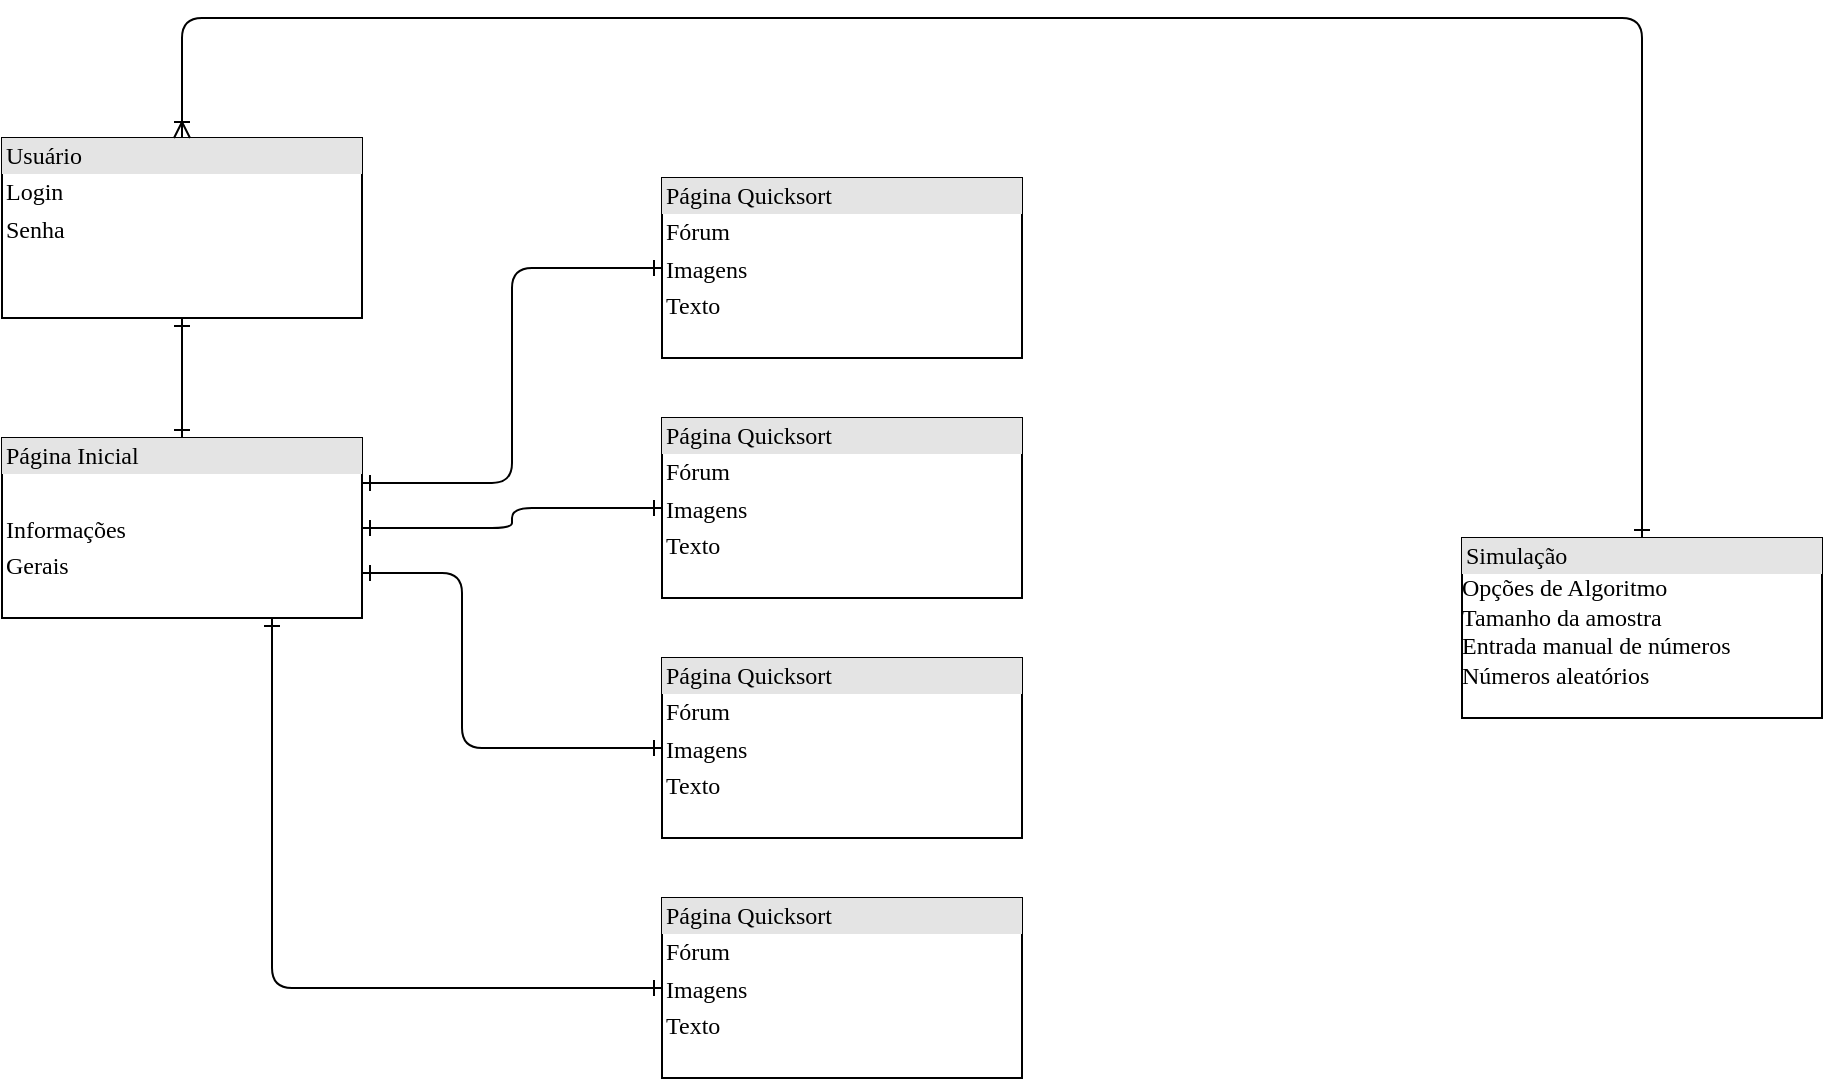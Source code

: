 <mxfile version="12.9.12" type="device"><diagram name="Page-1" id="2ca16b54-16f6-2749-3443-fa8db7711227"><mxGraphModel dx="1038" dy="617" grid="1" gridSize="10" guides="1" tooltips="1" connect="1" arrows="1" fold="1" page="1" pageScale="1" pageWidth="1100" pageHeight="850" background="#ffffff" math="0" shadow="0"><root><mxCell id="0"/><mxCell id="1" parent="0"/><mxCell id="2ed32ef02a7f4228-1" value="&lt;div style=&quot;box-sizing: border-box ; width: 100% ; background: #e4e4e4 ; padding: 2px&quot;&gt;Usuário&lt;/div&gt;&lt;table style=&quot;width: 100% ; font-size: 1em&quot; cellpadding=&quot;2&quot; cellspacing=&quot;0&quot;&gt;&lt;tbody&gt;&lt;tr&gt;&lt;td&gt;Login&lt;/td&gt;&lt;td&gt;&lt;br&gt;&lt;/td&gt;&lt;/tr&gt;&lt;tr&gt;&lt;td&gt;Senha&lt;/td&gt;&lt;td&gt;&lt;br&gt;&lt;/td&gt;&lt;/tr&gt;&lt;tr&gt;&lt;td&gt;&lt;/td&gt;&lt;td&gt;&lt;br&gt;&lt;/td&gt;&lt;/tr&gt;&lt;/tbody&gt;&lt;/table&gt;" style="verticalAlign=top;align=left;overflow=fill;html=1;rounded=0;shadow=0;comic=0;labelBackgroundColor=none;strokeWidth=1;fontFamily=Verdana;fontSize=12" parent="1" vertex="1"><mxGeometry x="110" y="100" width="180" height="90" as="geometry"/></mxCell><mxCell id="2ed32ef02a7f4228-5" value="&lt;div style=&quot;box-sizing: border-box ; width: 100% ; background: #e4e4e4 ; padding: 2px&quot;&gt;Página Inicial&lt;/div&gt;&lt;table style=&quot;width: 100% ; font-size: 1em&quot; cellpadding=&quot;2&quot; cellspacing=&quot;0&quot;&gt;&lt;tbody&gt;&lt;tr&gt;&lt;td&gt;&lt;br&gt;&lt;/td&gt;&lt;td&gt;&lt;br&gt;&lt;/td&gt;&lt;/tr&gt;&lt;tr&gt;&lt;td&gt;Informações&lt;/td&gt;&lt;td&gt;&lt;br&gt;&lt;/td&gt;&lt;/tr&gt;&lt;tr&gt;&lt;td&gt;Gerais&lt;/td&gt;&lt;td&gt;&lt;br&gt;&lt;/td&gt;&lt;/tr&gt;&lt;/tbody&gt;&lt;/table&gt;" style="verticalAlign=top;align=left;overflow=fill;html=1;rounded=0;shadow=0;comic=0;labelBackgroundColor=none;strokeWidth=1;fontFamily=Verdana;fontSize=12" parent="1" vertex="1"><mxGeometry x="110" y="250" width="180" height="90" as="geometry"/></mxCell><mxCell id="2ed32ef02a7f4228-13" value="" style="edgeStyle=orthogonalEdgeStyle;html=1;endArrow=ERone;startArrow=ERone;labelBackgroundColor=none;fontFamily=Verdana;fontSize=12;align=left;exitX=0.5;exitY=1;entryX=0.5;entryY=0;startFill=0;endFill=0;" parent="1" source="2ed32ef02a7f4228-1" target="2ed32ef02a7f4228-5" edge="1"><mxGeometry width="100" height="100" relative="1" as="geometry"><mxPoint x="350" y="370" as="sourcePoint"/><mxPoint x="450" y="270" as="targetPoint"/></mxGeometry></mxCell><mxCell id="Hmfu0BO4-6m8DUiAsl_2-7" value="" style="edgeStyle=orthogonalEdgeStyle;html=1;endArrow=ERone;startArrow=ERone;labelBackgroundColor=none;fontFamily=Verdana;fontSize=12;align=left;exitX=1;exitY=0.25;entryX=0;entryY=0.5;startFill=0;endFill=0;exitDx=0;exitDy=0;entryDx=0;entryDy=0;" edge="1" parent="1" source="2ed32ef02a7f4228-5" target="Hmfu0BO4-6m8DUiAsl_2-11"><mxGeometry width="100" height="100" relative="1" as="geometry"><mxPoint x="210" y="200" as="sourcePoint"/><mxPoint x="410" y="185" as="targetPoint"/></mxGeometry></mxCell><mxCell id="Hmfu0BO4-6m8DUiAsl_2-8" value="" style="edgeStyle=orthogonalEdgeStyle;html=1;endArrow=ERone;startArrow=ERone;labelBackgroundColor=none;fontFamily=Verdana;fontSize=12;align=left;entryX=1;entryY=0.5;startFill=0;endFill=0;entryDx=0;entryDy=0;exitX=0;exitY=0.5;exitDx=0;exitDy=0;" edge="1" parent="1" source="Hmfu0BO4-6m8DUiAsl_2-12" target="2ed32ef02a7f4228-5"><mxGeometry width="100" height="100" relative="1" as="geometry"><mxPoint x="410" y="335" as="sourcePoint"/><mxPoint x="220" y="270" as="targetPoint"/></mxGeometry></mxCell><mxCell id="Hmfu0BO4-6m8DUiAsl_2-9" value="" style="edgeStyle=orthogonalEdgeStyle;html=1;endArrow=ERone;startArrow=ERone;labelBackgroundColor=none;fontFamily=Verdana;fontSize=12;align=left;entryX=1;entryY=0.75;startFill=0;endFill=0;entryDx=0;entryDy=0;exitX=0;exitY=0.5;exitDx=0;exitDy=0;" edge="1" parent="1" source="Hmfu0BO4-6m8DUiAsl_2-13" target="2ed32ef02a7f4228-5"><mxGeometry width="100" height="100" relative="1" as="geometry"><mxPoint x="410" y="465" as="sourcePoint"/><mxPoint x="230" y="280" as="targetPoint"/><Array as="points"><mxPoint x="340" y="405"/><mxPoint x="340" y="318"/></Array></mxGeometry></mxCell><mxCell id="Hmfu0BO4-6m8DUiAsl_2-11" value="&lt;div style=&quot;box-sizing: border-box ; width: 100% ; background: #e4e4e4 ; padding: 2px&quot;&gt;Página Quicksort&lt;/div&gt;&lt;table style=&quot;width: 100% ; font-size: 1em&quot; cellpadding=&quot;2&quot; cellspacing=&quot;0&quot;&gt;&lt;tbody&gt;&lt;tr&gt;&lt;td&gt;Fórum&lt;/td&gt;&lt;td&gt;&lt;br&gt;&lt;/td&gt;&lt;/tr&gt;&lt;tr&gt;&lt;td&gt;Imagens&lt;/td&gt;&lt;td&gt;&lt;br&gt;&lt;/td&gt;&lt;/tr&gt;&lt;tr&gt;&lt;td&gt;Texto&lt;/td&gt;&lt;td&gt;&lt;br&gt;&lt;/td&gt;&lt;/tr&gt;&lt;/tbody&gt;&lt;/table&gt;" style="verticalAlign=top;align=left;overflow=fill;html=1;rounded=0;shadow=0;comic=0;labelBackgroundColor=none;strokeWidth=1;fontFamily=Verdana;fontSize=12" vertex="1" parent="1"><mxGeometry x="440" y="120" width="180" height="90" as="geometry"/></mxCell><mxCell id="Hmfu0BO4-6m8DUiAsl_2-12" value="&lt;div style=&quot;box-sizing: border-box ; width: 100% ; background: #e4e4e4 ; padding: 2px&quot;&gt;Página Quicksort&lt;/div&gt;&lt;table style=&quot;width: 100% ; font-size: 1em&quot; cellpadding=&quot;2&quot; cellspacing=&quot;0&quot;&gt;&lt;tbody&gt;&lt;tr&gt;&lt;td&gt;Fórum&lt;/td&gt;&lt;td&gt;&lt;br&gt;&lt;/td&gt;&lt;/tr&gt;&lt;tr&gt;&lt;td&gt;Imagens&lt;/td&gt;&lt;td&gt;&lt;br&gt;&lt;/td&gt;&lt;/tr&gt;&lt;tr&gt;&lt;td&gt;Texto&lt;/td&gt;&lt;td&gt;&lt;br&gt;&lt;/td&gt;&lt;/tr&gt;&lt;/tbody&gt;&lt;/table&gt;" style="verticalAlign=top;align=left;overflow=fill;html=1;rounded=0;shadow=0;comic=0;labelBackgroundColor=none;strokeWidth=1;fontFamily=Verdana;fontSize=12" vertex="1" parent="1"><mxGeometry x="440" y="240" width="180" height="90" as="geometry"/></mxCell><mxCell id="Hmfu0BO4-6m8DUiAsl_2-13" value="&lt;div style=&quot;box-sizing: border-box ; width: 100% ; background: #e4e4e4 ; padding: 2px&quot;&gt;Página Quicksort&lt;/div&gt;&lt;table style=&quot;width: 100% ; font-size: 1em&quot; cellpadding=&quot;2&quot; cellspacing=&quot;0&quot;&gt;&lt;tbody&gt;&lt;tr&gt;&lt;td&gt;Fórum&lt;/td&gt;&lt;td&gt;&lt;br&gt;&lt;/td&gt;&lt;/tr&gt;&lt;tr&gt;&lt;td&gt;Imagens&lt;/td&gt;&lt;td&gt;&lt;br&gt;&lt;/td&gt;&lt;/tr&gt;&lt;tr&gt;&lt;td&gt;Texto&lt;/td&gt;&lt;td&gt;&lt;br&gt;&lt;/td&gt;&lt;/tr&gt;&lt;/tbody&gt;&lt;/table&gt;" style="verticalAlign=top;align=left;overflow=fill;html=1;rounded=0;shadow=0;comic=0;labelBackgroundColor=none;strokeWidth=1;fontFamily=Verdana;fontSize=12" vertex="1" parent="1"><mxGeometry x="440" y="360" width="180" height="90" as="geometry"/></mxCell><mxCell id="Hmfu0BO4-6m8DUiAsl_2-14" value="&lt;div style=&quot;box-sizing: border-box ; width: 100% ; background: #e4e4e4 ; padding: 2px&quot;&gt;Página Quicksort&lt;/div&gt;&lt;table style=&quot;width: 100% ; font-size: 1em&quot; cellpadding=&quot;2&quot; cellspacing=&quot;0&quot;&gt;&lt;tbody&gt;&lt;tr&gt;&lt;td&gt;Fórum&lt;/td&gt;&lt;td&gt;&lt;br&gt;&lt;/td&gt;&lt;/tr&gt;&lt;tr&gt;&lt;td&gt;Imagens&lt;/td&gt;&lt;td&gt;&lt;br&gt;&lt;/td&gt;&lt;/tr&gt;&lt;tr&gt;&lt;td&gt;Texto&lt;/td&gt;&lt;td&gt;&lt;br&gt;&lt;/td&gt;&lt;/tr&gt;&lt;/tbody&gt;&lt;/table&gt;" style="verticalAlign=top;align=left;overflow=fill;html=1;rounded=0;shadow=0;comic=0;labelBackgroundColor=none;strokeWidth=1;fontFamily=Verdana;fontSize=12" vertex="1" parent="1"><mxGeometry x="440" y="480" width="180" height="90" as="geometry"/></mxCell><mxCell id="Hmfu0BO4-6m8DUiAsl_2-15" value="" style="edgeStyle=orthogonalEdgeStyle;html=1;endArrow=ERone;startArrow=ERone;labelBackgroundColor=none;fontFamily=Verdana;fontSize=12;align=left;entryX=0.75;entryY=1;startFill=0;endFill=0;entryDx=0;entryDy=0;exitX=0;exitY=0.5;exitDx=0;exitDy=0;" edge="1" parent="1" source="Hmfu0BO4-6m8DUiAsl_2-14" target="2ed32ef02a7f4228-5"><mxGeometry width="100" height="100" relative="1" as="geometry"><mxPoint x="430" y="468.5" as="sourcePoint"/><mxPoint x="280" y="381" as="targetPoint"/><Array as="points"><mxPoint x="245" y="525"/></Array></mxGeometry></mxCell><mxCell id="Hmfu0BO4-6m8DUiAsl_2-17" value="&lt;div style=&quot;box-sizing: border-box ; width: 100% ; background: #e4e4e4 ; padding: 2px&quot;&gt;Simulação&lt;/div&gt;Opções de Algoritmo&lt;br&gt;Tamanho da amostra&lt;br&gt;Entrada manual de números&lt;br&gt;Números aleatórios&lt;br&gt;&lt;table style=&quot;width: 100% ; font-size: 1em&quot; cellpadding=&quot;2&quot; cellspacing=&quot;0&quot;&gt;&lt;tbody&gt;&lt;tr&gt;&lt;td&gt;&lt;br&gt;&lt;/td&gt;&lt;td&gt;&lt;/td&gt;&lt;/tr&gt;&lt;/tbody&gt;&lt;/table&gt;" style="verticalAlign=top;align=left;overflow=fill;html=1;rounded=0;shadow=0;comic=0;labelBackgroundColor=none;strokeWidth=1;fontFamily=Verdana;fontSize=12" vertex="1" parent="1"><mxGeometry x="840" y="300" width="180" height="90" as="geometry"/></mxCell><mxCell id="Hmfu0BO4-6m8DUiAsl_2-18" value="" style="edgeStyle=orthogonalEdgeStyle;html=1;endArrow=ERoneToMany;startArrow=ERone;labelBackgroundColor=none;fontFamily=Verdana;fontSize=12;align=left;startFill=0;endFill=0;exitX=0.5;exitY=0;exitDx=0;exitDy=0;entryX=0.5;entryY=0;entryDx=0;entryDy=0;" edge="1" parent="1" source="Hmfu0BO4-6m8DUiAsl_2-17" target="2ed32ef02a7f4228-1"><mxGeometry width="100" height="100" relative="1" as="geometry"><mxPoint x="450" y="295" as="sourcePoint"/><mxPoint x="640" y="165" as="targetPoint"/><Array as="points"><mxPoint x="930" y="40"/><mxPoint x="200" y="40"/></Array></mxGeometry></mxCell></root></mxGraphModel></diagram></mxfile>